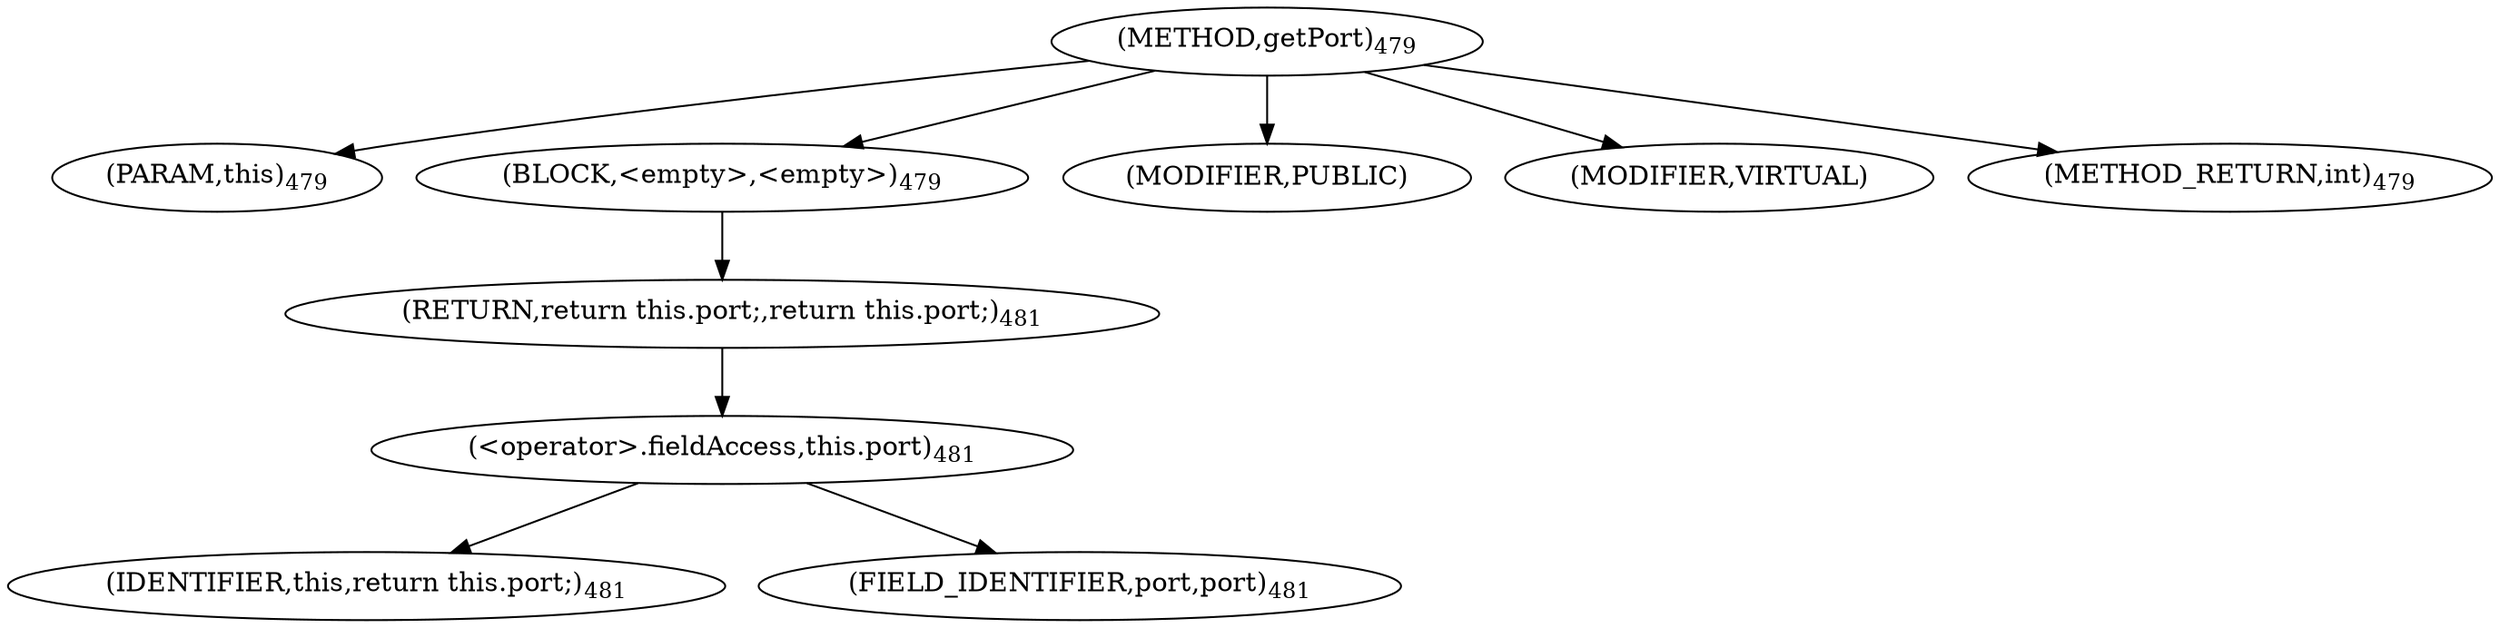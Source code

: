 digraph "getPort" {  
"1044" [label = <(METHOD,getPort)<SUB>479</SUB>> ]
"73" [label = <(PARAM,this)<SUB>479</SUB>> ]
"1045" [label = <(BLOCK,&lt;empty&gt;,&lt;empty&gt;)<SUB>479</SUB>> ]
"1046" [label = <(RETURN,return this.port;,return this.port;)<SUB>481</SUB>> ]
"1047" [label = <(&lt;operator&gt;.fieldAccess,this.port)<SUB>481</SUB>> ]
"72" [label = <(IDENTIFIER,this,return this.port;)<SUB>481</SUB>> ]
"1048" [label = <(FIELD_IDENTIFIER,port,port)<SUB>481</SUB>> ]
"1049" [label = <(MODIFIER,PUBLIC)> ]
"1050" [label = <(MODIFIER,VIRTUAL)> ]
"1051" [label = <(METHOD_RETURN,int)<SUB>479</SUB>> ]
  "1044" -> "73" 
  "1044" -> "1045" 
  "1044" -> "1049" 
  "1044" -> "1050" 
  "1044" -> "1051" 
  "1045" -> "1046" 
  "1046" -> "1047" 
  "1047" -> "72" 
  "1047" -> "1048" 
}
